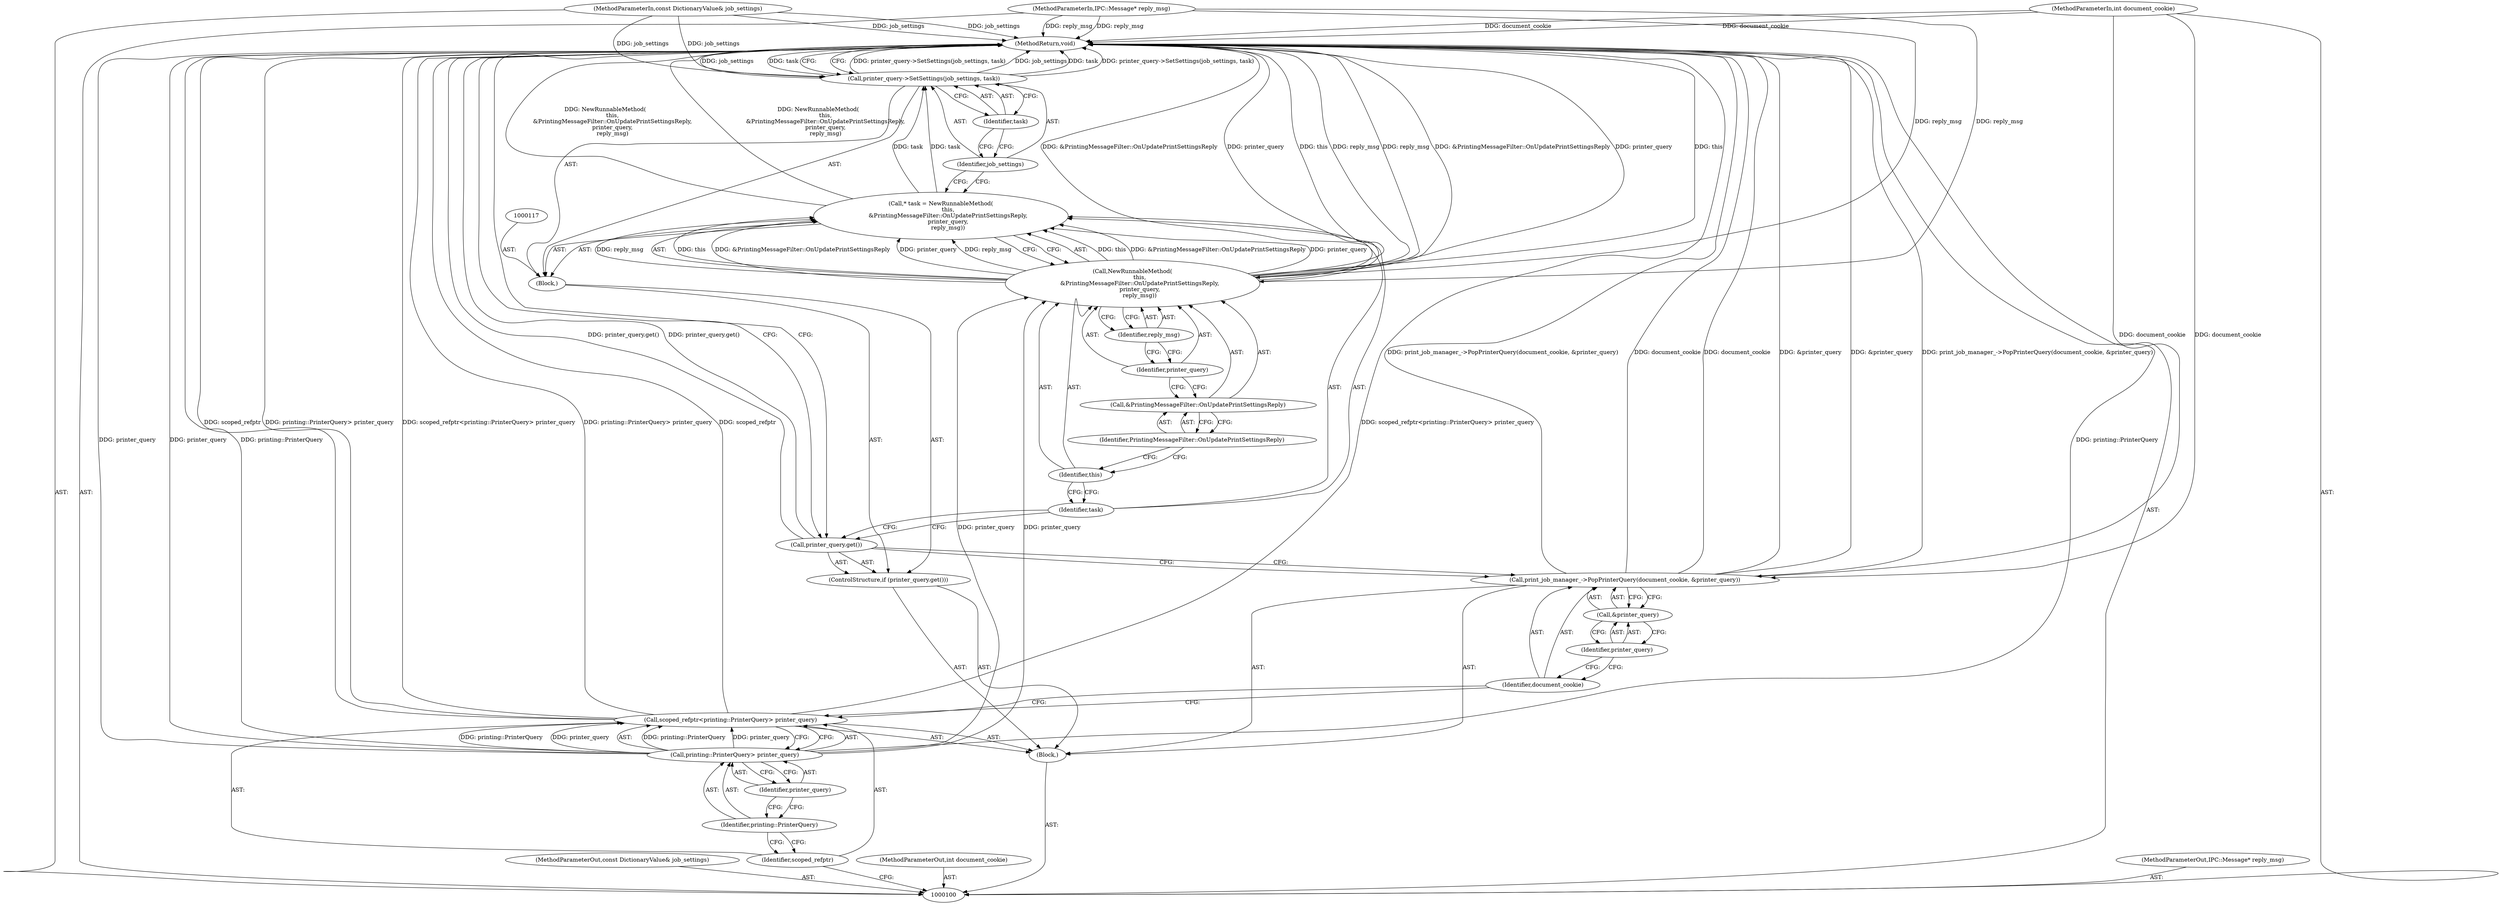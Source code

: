 digraph "1_Chrome_c7a90019bf7054145b11d2577b851cf2779d3d79_0" {
"1000129" [label="(MethodReturn,void)"];
"1000124" [label="(Identifier,printer_query)"];
"1000125" [label="(Identifier,reply_msg)"];
"1000127" [label="(Identifier,job_settings)"];
"1000126" [label="(Call,printer_query->SetSettings(job_settings, task))"];
"1000128" [label="(Identifier,task)"];
"1000102" [label="(MethodParameterIn,const DictionaryValue& job_settings)"];
"1000177" [label="(MethodParameterOut,const DictionaryValue& job_settings)"];
"1000101" [label="(MethodParameterIn,int document_cookie)"];
"1000176" [label="(MethodParameterOut,int document_cookie)"];
"1000104" [label="(Block,)"];
"1000103" [label="(MethodParameterIn,IPC::Message* reply_msg)"];
"1000178" [label="(MethodParameterOut,IPC::Message* reply_msg)"];
"1000107" [label="(Call,printing::PrinterQuery> printer_query)"];
"1000108" [label="(Identifier,printing::PrinterQuery)"];
"1000105" [label="(Call,scoped_refptr<printing::PrinterQuery> printer_query)"];
"1000106" [label="(Identifier,scoped_refptr)"];
"1000109" [label="(Identifier,printer_query)"];
"1000110" [label="(Call,print_job_manager_->PopPrinterQuery(document_cookie, &printer_query))"];
"1000111" [label="(Identifier,document_cookie)"];
"1000112" [label="(Call,&printer_query)"];
"1000113" [label="(Identifier,printer_query)"];
"1000114" [label="(ControlStructure,if (printer_query.get()))"];
"1000115" [label="(Call,printer_query.get())"];
"1000118" [label="(Call,* task = NewRunnableMethod(\n        this,\n        &PrintingMessageFilter::OnUpdatePrintSettingsReply,\n        printer_query,\n        reply_msg))"];
"1000119" [label="(Identifier,task)"];
"1000120" [label="(Call,NewRunnableMethod(\n        this,\n        &PrintingMessageFilter::OnUpdatePrintSettingsReply,\n        printer_query,\n        reply_msg))"];
"1000116" [label="(Block,)"];
"1000121" [label="(Identifier,this)"];
"1000122" [label="(Call,&PrintingMessageFilter::OnUpdatePrintSettingsReply)"];
"1000123" [label="(Identifier,PrintingMessageFilter::OnUpdatePrintSettingsReply)"];
"1000129" -> "1000100"  [label="AST: "];
"1000129" -> "1000126"  [label="CFG: "];
"1000129" -> "1000115"  [label="CFG: "];
"1000126" -> "1000129"  [label="DDG: printer_query->SetSettings(job_settings, task)"];
"1000126" -> "1000129"  [label="DDG: job_settings"];
"1000126" -> "1000129"  [label="DDG: task"];
"1000120" -> "1000129"  [label="DDG: reply_msg"];
"1000120" -> "1000129"  [label="DDG: &PrintingMessageFilter::OnUpdatePrintSettingsReply"];
"1000120" -> "1000129"  [label="DDG: printer_query"];
"1000120" -> "1000129"  [label="DDG: this"];
"1000107" -> "1000129"  [label="DDG: printing::PrinterQuery"];
"1000107" -> "1000129"  [label="DDG: printer_query"];
"1000105" -> "1000129"  [label="DDG: printing::PrinterQuery> printer_query"];
"1000105" -> "1000129"  [label="DDG: scoped_refptr<printing::PrinterQuery> printer_query"];
"1000105" -> "1000129"  [label="DDG: scoped_refptr"];
"1000103" -> "1000129"  [label="DDG: reply_msg"];
"1000110" -> "1000129"  [label="DDG: document_cookie"];
"1000110" -> "1000129"  [label="DDG: &printer_query"];
"1000110" -> "1000129"  [label="DDG: print_job_manager_->PopPrinterQuery(document_cookie, &printer_query)"];
"1000115" -> "1000129"  [label="DDG: printer_query.get()"];
"1000102" -> "1000129"  [label="DDG: job_settings"];
"1000101" -> "1000129"  [label="DDG: document_cookie"];
"1000118" -> "1000129"  [label="DDG: NewRunnableMethod(\n        this,\n        &PrintingMessageFilter::OnUpdatePrintSettingsReply,\n        printer_query,\n        reply_msg)"];
"1000124" -> "1000120"  [label="AST: "];
"1000124" -> "1000122"  [label="CFG: "];
"1000125" -> "1000124"  [label="CFG: "];
"1000125" -> "1000120"  [label="AST: "];
"1000125" -> "1000124"  [label="CFG: "];
"1000120" -> "1000125"  [label="CFG: "];
"1000127" -> "1000126"  [label="AST: "];
"1000127" -> "1000118"  [label="CFG: "];
"1000128" -> "1000127"  [label="CFG: "];
"1000126" -> "1000116"  [label="AST: "];
"1000126" -> "1000128"  [label="CFG: "];
"1000127" -> "1000126"  [label="AST: "];
"1000128" -> "1000126"  [label="AST: "];
"1000129" -> "1000126"  [label="CFG: "];
"1000126" -> "1000129"  [label="DDG: printer_query->SetSettings(job_settings, task)"];
"1000126" -> "1000129"  [label="DDG: job_settings"];
"1000126" -> "1000129"  [label="DDG: task"];
"1000102" -> "1000126"  [label="DDG: job_settings"];
"1000118" -> "1000126"  [label="DDG: task"];
"1000128" -> "1000126"  [label="AST: "];
"1000128" -> "1000127"  [label="CFG: "];
"1000126" -> "1000128"  [label="CFG: "];
"1000102" -> "1000100"  [label="AST: "];
"1000102" -> "1000129"  [label="DDG: job_settings"];
"1000102" -> "1000126"  [label="DDG: job_settings"];
"1000177" -> "1000100"  [label="AST: "];
"1000101" -> "1000100"  [label="AST: "];
"1000101" -> "1000129"  [label="DDG: document_cookie"];
"1000101" -> "1000110"  [label="DDG: document_cookie"];
"1000176" -> "1000100"  [label="AST: "];
"1000104" -> "1000100"  [label="AST: "];
"1000105" -> "1000104"  [label="AST: "];
"1000110" -> "1000104"  [label="AST: "];
"1000114" -> "1000104"  [label="AST: "];
"1000103" -> "1000100"  [label="AST: "];
"1000103" -> "1000129"  [label="DDG: reply_msg"];
"1000103" -> "1000120"  [label="DDG: reply_msg"];
"1000178" -> "1000100"  [label="AST: "];
"1000107" -> "1000105"  [label="AST: "];
"1000107" -> "1000109"  [label="CFG: "];
"1000108" -> "1000107"  [label="AST: "];
"1000109" -> "1000107"  [label="AST: "];
"1000105" -> "1000107"  [label="CFG: "];
"1000107" -> "1000129"  [label="DDG: printing::PrinterQuery"];
"1000107" -> "1000129"  [label="DDG: printer_query"];
"1000107" -> "1000105"  [label="DDG: printing::PrinterQuery"];
"1000107" -> "1000105"  [label="DDG: printer_query"];
"1000107" -> "1000120"  [label="DDG: printer_query"];
"1000108" -> "1000107"  [label="AST: "];
"1000108" -> "1000106"  [label="CFG: "];
"1000109" -> "1000108"  [label="CFG: "];
"1000105" -> "1000104"  [label="AST: "];
"1000105" -> "1000107"  [label="CFG: "];
"1000106" -> "1000105"  [label="AST: "];
"1000107" -> "1000105"  [label="AST: "];
"1000111" -> "1000105"  [label="CFG: "];
"1000105" -> "1000129"  [label="DDG: printing::PrinterQuery> printer_query"];
"1000105" -> "1000129"  [label="DDG: scoped_refptr<printing::PrinterQuery> printer_query"];
"1000105" -> "1000129"  [label="DDG: scoped_refptr"];
"1000107" -> "1000105"  [label="DDG: printing::PrinterQuery"];
"1000107" -> "1000105"  [label="DDG: printer_query"];
"1000106" -> "1000105"  [label="AST: "];
"1000106" -> "1000100"  [label="CFG: "];
"1000108" -> "1000106"  [label="CFG: "];
"1000109" -> "1000107"  [label="AST: "];
"1000109" -> "1000108"  [label="CFG: "];
"1000107" -> "1000109"  [label="CFG: "];
"1000110" -> "1000104"  [label="AST: "];
"1000110" -> "1000112"  [label="CFG: "];
"1000111" -> "1000110"  [label="AST: "];
"1000112" -> "1000110"  [label="AST: "];
"1000115" -> "1000110"  [label="CFG: "];
"1000110" -> "1000129"  [label="DDG: document_cookie"];
"1000110" -> "1000129"  [label="DDG: &printer_query"];
"1000110" -> "1000129"  [label="DDG: print_job_manager_->PopPrinterQuery(document_cookie, &printer_query)"];
"1000101" -> "1000110"  [label="DDG: document_cookie"];
"1000111" -> "1000110"  [label="AST: "];
"1000111" -> "1000105"  [label="CFG: "];
"1000113" -> "1000111"  [label="CFG: "];
"1000112" -> "1000110"  [label="AST: "];
"1000112" -> "1000113"  [label="CFG: "];
"1000113" -> "1000112"  [label="AST: "];
"1000110" -> "1000112"  [label="CFG: "];
"1000113" -> "1000112"  [label="AST: "];
"1000113" -> "1000111"  [label="CFG: "];
"1000112" -> "1000113"  [label="CFG: "];
"1000114" -> "1000104"  [label="AST: "];
"1000115" -> "1000114"  [label="AST: "];
"1000116" -> "1000114"  [label="AST: "];
"1000115" -> "1000114"  [label="AST: "];
"1000115" -> "1000110"  [label="CFG: "];
"1000119" -> "1000115"  [label="CFG: "];
"1000129" -> "1000115"  [label="CFG: "];
"1000115" -> "1000129"  [label="DDG: printer_query.get()"];
"1000118" -> "1000116"  [label="AST: "];
"1000118" -> "1000120"  [label="CFG: "];
"1000119" -> "1000118"  [label="AST: "];
"1000120" -> "1000118"  [label="AST: "];
"1000127" -> "1000118"  [label="CFG: "];
"1000118" -> "1000129"  [label="DDG: NewRunnableMethod(\n        this,\n        &PrintingMessageFilter::OnUpdatePrintSettingsReply,\n        printer_query,\n        reply_msg)"];
"1000120" -> "1000118"  [label="DDG: this"];
"1000120" -> "1000118"  [label="DDG: &PrintingMessageFilter::OnUpdatePrintSettingsReply"];
"1000120" -> "1000118"  [label="DDG: printer_query"];
"1000120" -> "1000118"  [label="DDG: reply_msg"];
"1000118" -> "1000126"  [label="DDG: task"];
"1000119" -> "1000118"  [label="AST: "];
"1000119" -> "1000115"  [label="CFG: "];
"1000121" -> "1000119"  [label="CFG: "];
"1000120" -> "1000118"  [label="AST: "];
"1000120" -> "1000125"  [label="CFG: "];
"1000121" -> "1000120"  [label="AST: "];
"1000122" -> "1000120"  [label="AST: "];
"1000124" -> "1000120"  [label="AST: "];
"1000125" -> "1000120"  [label="AST: "];
"1000118" -> "1000120"  [label="CFG: "];
"1000120" -> "1000129"  [label="DDG: reply_msg"];
"1000120" -> "1000129"  [label="DDG: &PrintingMessageFilter::OnUpdatePrintSettingsReply"];
"1000120" -> "1000129"  [label="DDG: printer_query"];
"1000120" -> "1000129"  [label="DDG: this"];
"1000120" -> "1000118"  [label="DDG: this"];
"1000120" -> "1000118"  [label="DDG: &PrintingMessageFilter::OnUpdatePrintSettingsReply"];
"1000120" -> "1000118"  [label="DDG: printer_query"];
"1000120" -> "1000118"  [label="DDG: reply_msg"];
"1000107" -> "1000120"  [label="DDG: printer_query"];
"1000103" -> "1000120"  [label="DDG: reply_msg"];
"1000116" -> "1000114"  [label="AST: "];
"1000117" -> "1000116"  [label="AST: "];
"1000118" -> "1000116"  [label="AST: "];
"1000126" -> "1000116"  [label="AST: "];
"1000121" -> "1000120"  [label="AST: "];
"1000121" -> "1000119"  [label="CFG: "];
"1000123" -> "1000121"  [label="CFG: "];
"1000122" -> "1000120"  [label="AST: "];
"1000122" -> "1000123"  [label="CFG: "];
"1000123" -> "1000122"  [label="AST: "];
"1000124" -> "1000122"  [label="CFG: "];
"1000123" -> "1000122"  [label="AST: "];
"1000123" -> "1000121"  [label="CFG: "];
"1000122" -> "1000123"  [label="CFG: "];
}
